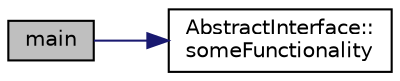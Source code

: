 digraph "main"
{
 // INTERACTIVE_SVG=YES
 // LATEX_PDF_SIZE
  bgcolor="transparent";
  edge [fontname="Helvetica",fontsize="10",labelfontname="Helvetica",labelfontsize="10"];
  node [fontname="Helvetica",fontsize="10",shape=record];
  rankdir="LR";
  Node1 [label="main",height=0.2,width=0.4,color="black", fillcolor="grey75", style="filled", fontcolor="black",tooltip=" "];
  Node1 -> Node2 [color="midnightblue",fontsize="10",style="solid",fontname="Helvetica"];
  Node2 [label="AbstractInterface::\lsomeFunctionality",height=0.2,width=0.4,color="black",URL="$d5/d13/classAbstractInterface_aa659d40ff29cac697e2fc1349b1458f6.html#aa659d40ff29cac697e2fc1349b1458f6",tooltip=" "];
}
